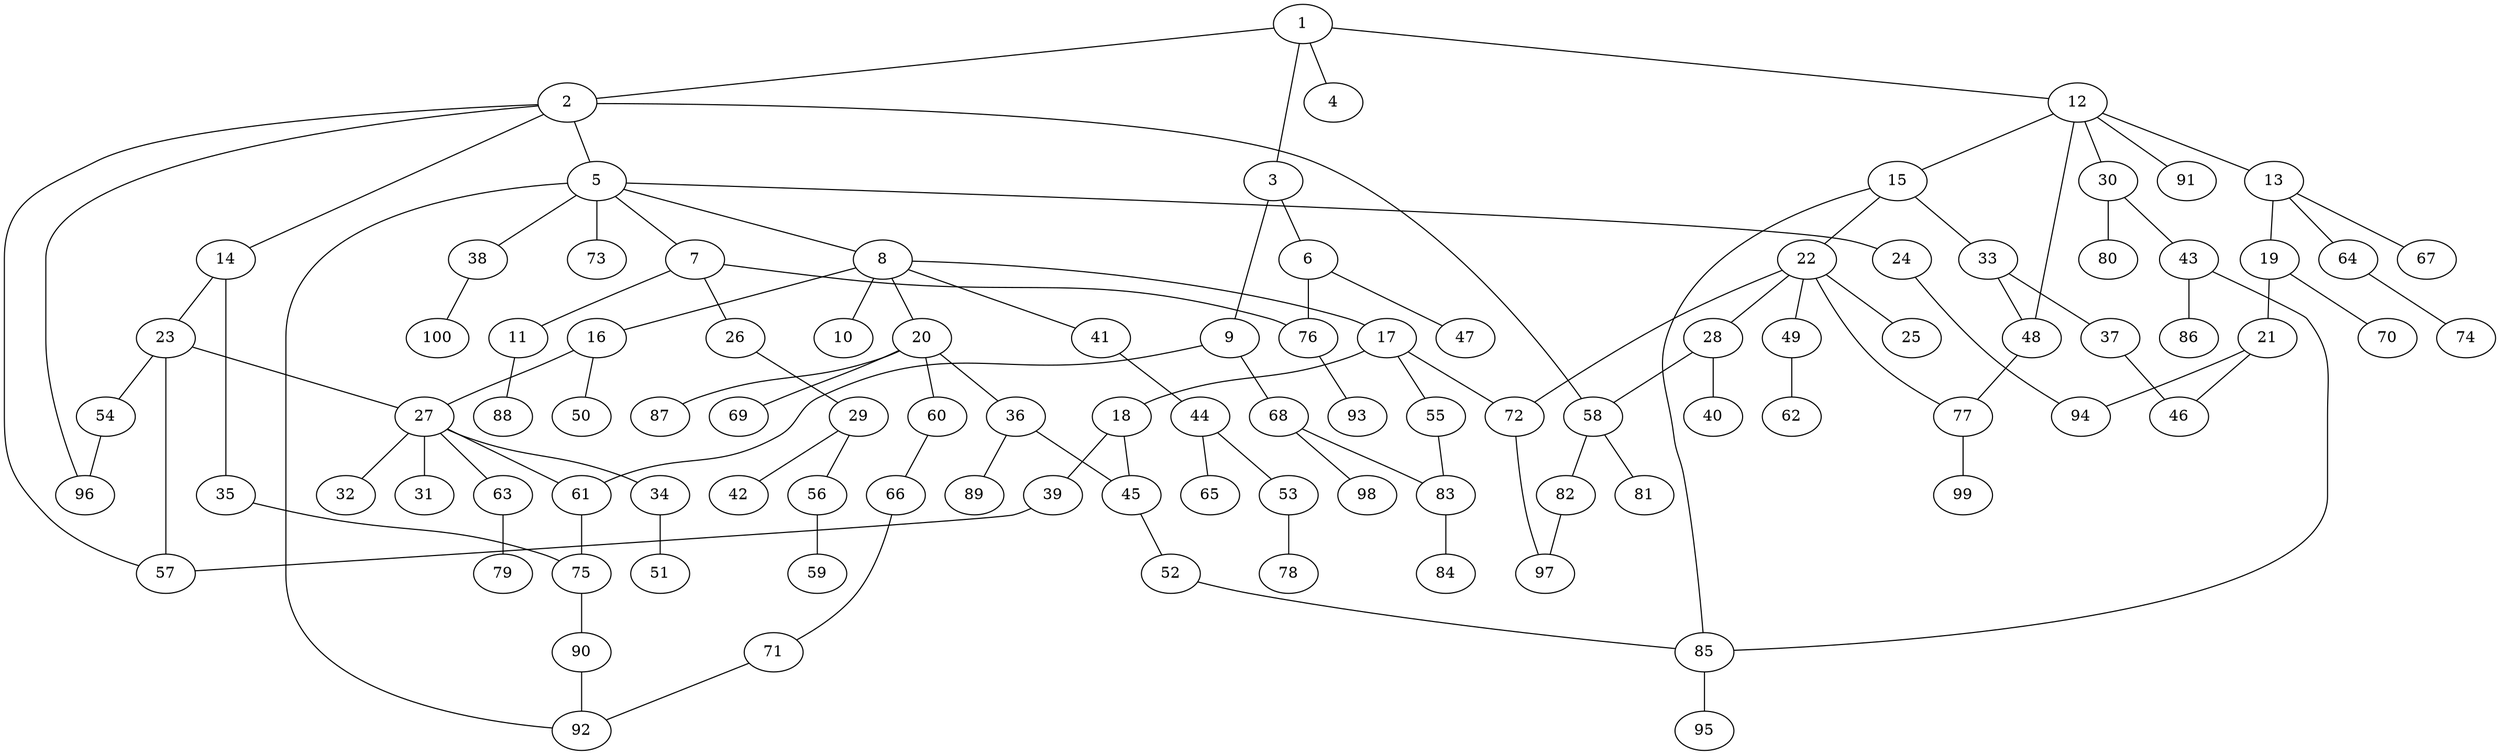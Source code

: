 graph graphname {1--2
1--3
1--4
1--12
2--5
2--14
2--57
2--58
2--96
3--6
3--9
5--7
5--8
5--24
5--38
5--73
5--92
6--47
6--76
7--11
7--26
7--76
8--10
8--16
8--17
8--20
8--41
9--61
9--68
11--88
12--13
12--15
12--30
12--48
12--91
13--19
13--64
13--67
14--23
14--35
15--22
15--33
15--85
16--27
16--50
17--18
17--55
17--72
18--39
18--45
19--21
19--70
20--36
20--60
20--69
20--87
21--46
21--94
22--25
22--28
22--49
22--72
22--77
23--27
23--54
23--57
24--94
26--29
27--31
27--32
27--34
27--61
27--63
28--40
28--58
29--42
29--56
30--43
30--80
33--37
33--48
34--51
35--75
36--45
36--89
37--46
38--100
39--57
41--44
43--85
43--86
44--53
44--65
45--52
48--77
49--62
52--85
53--78
54--96
55--83
56--59
58--81
58--82
60--66
61--75
63--79
64--74
66--71
68--83
68--98
71--92
72--97
75--90
76--93
77--99
82--97
83--84
85--95
90--92
}